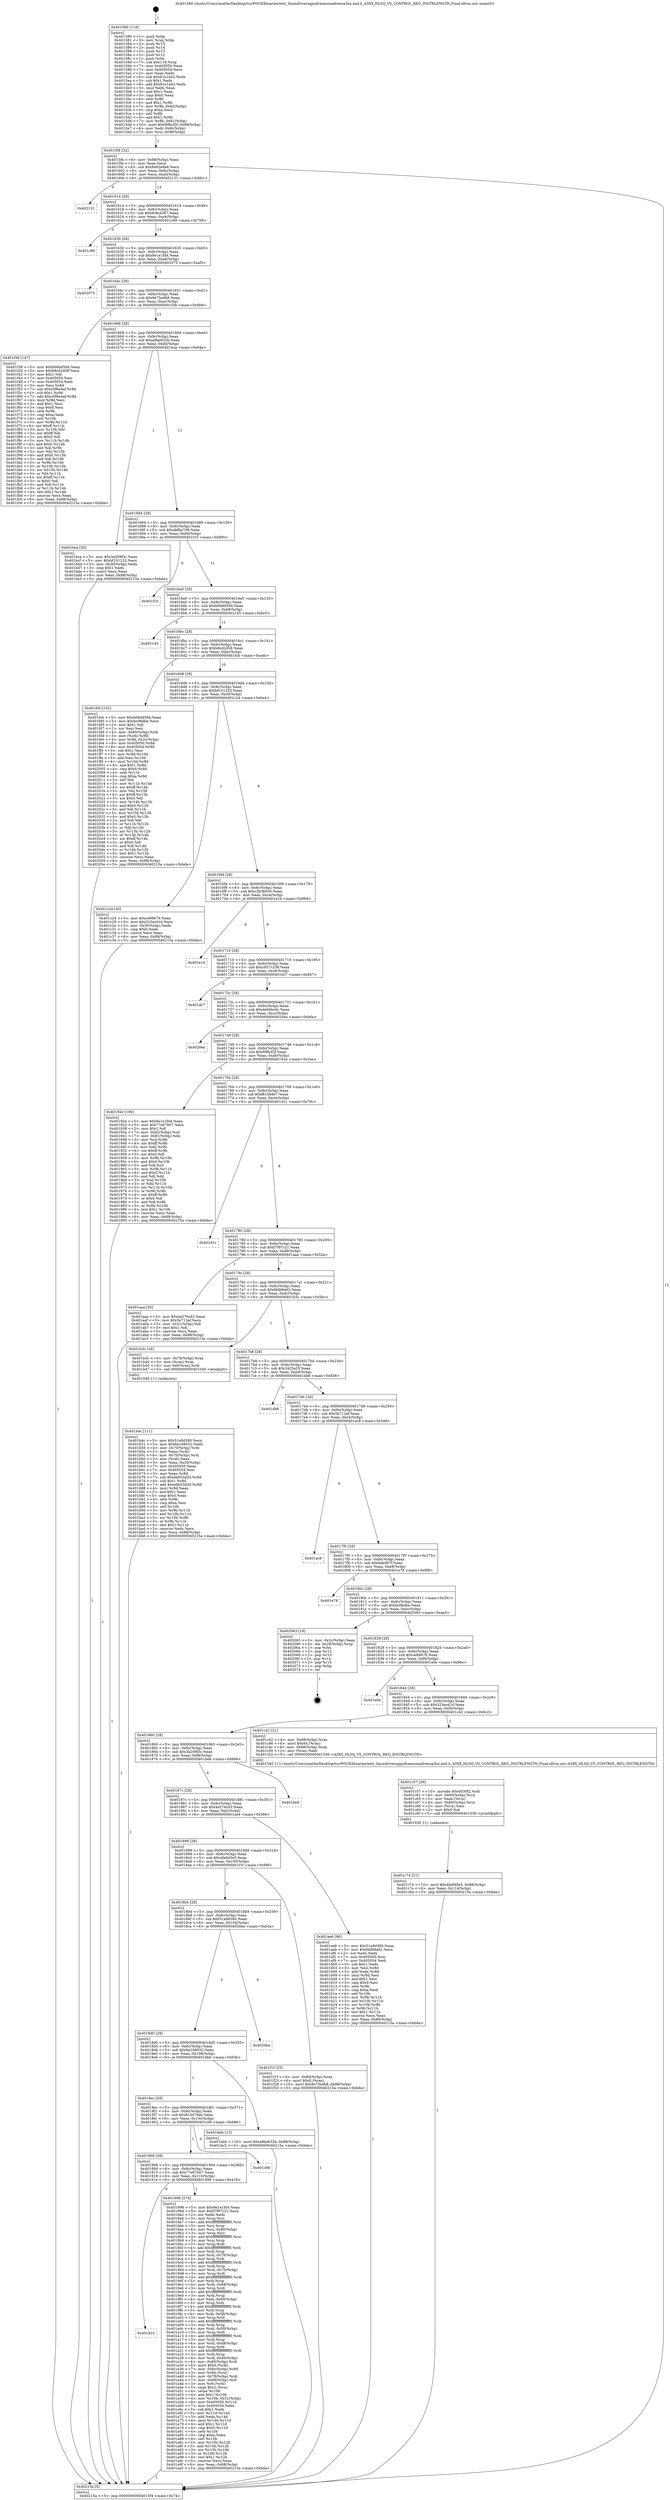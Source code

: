 digraph "0x401580" {
  label = "0x401580 (/mnt/c/Users/mathe/Desktop/tcc/POCII/binaries/extr_linuxdriversgpudrmmsmadrenoa3xx.xml.h_A3XX_HLSQ_VS_CONTROL_REG_INSTRLENGTH_Final-ollvm.out::main(0))"
  labelloc = "t"
  node[shape=record]

  Entry [label="",width=0.3,height=0.3,shape=circle,fillcolor=black,style=filled]
  "0x4015f4" [label="{
     0x4015f4 [32]\l
     | [instrs]\l
     &nbsp;&nbsp;0x4015f4 \<+6\>: mov -0x88(%rbp),%eax\l
     &nbsp;&nbsp;0x4015fa \<+2\>: mov %eax,%ecx\l
     &nbsp;&nbsp;0x4015fc \<+6\>: sub $0x8492e9a8,%ecx\l
     &nbsp;&nbsp;0x401602 \<+6\>: mov %eax,-0x9c(%rbp)\l
     &nbsp;&nbsp;0x401608 \<+6\>: mov %ecx,-0xa0(%rbp)\l
     &nbsp;&nbsp;0x40160e \<+6\>: je 0000000000402131 \<main+0xbb1\>\l
  }"]
  "0x402131" [label="{
     0x402131\l
  }", style=dashed]
  "0x401614" [label="{
     0x401614 [28]\l
     | [instrs]\l
     &nbsp;&nbsp;0x401614 \<+5\>: jmp 0000000000401619 \<main+0x99\>\l
     &nbsp;&nbsp;0x401619 \<+6\>: mov -0x9c(%rbp),%eax\l
     &nbsp;&nbsp;0x40161f \<+5\>: sub $0x9c8e4367,%eax\l
     &nbsp;&nbsp;0x401624 \<+6\>: mov %eax,-0xa4(%rbp)\l
     &nbsp;&nbsp;0x40162a \<+6\>: je 0000000000401c89 \<main+0x709\>\l
  }"]
  Exit [label="",width=0.3,height=0.3,shape=circle,fillcolor=black,style=filled,peripheries=2]
  "0x401c89" [label="{
     0x401c89\l
  }", style=dashed]
  "0x401630" [label="{
     0x401630 [28]\l
     | [instrs]\l
     &nbsp;&nbsp;0x401630 \<+5\>: jmp 0000000000401635 \<main+0xb5\>\l
     &nbsp;&nbsp;0x401635 \<+6\>: mov -0x9c(%rbp),%eax\l
     &nbsp;&nbsp;0x40163b \<+5\>: sub $0x9e1e1fd4,%eax\l
     &nbsp;&nbsp;0x401640 \<+6\>: mov %eax,-0xa8(%rbp)\l
     &nbsp;&nbsp;0x401646 \<+6\>: je 0000000000402075 \<main+0xaf5\>\l
  }"]
  "0x401c74" [label="{
     0x401c74 [21]\l
     | [instrs]\l
     &nbsp;&nbsp;0x401c74 \<+10\>: movl $0x4fa9d5e5,-0x88(%rbp)\l
     &nbsp;&nbsp;0x401c7e \<+6\>: mov %eax,-0x114(%rbp)\l
     &nbsp;&nbsp;0x401c84 \<+5\>: jmp 000000000040215a \<main+0xbda\>\l
  }"]
  "0x402075" [label="{
     0x402075\l
  }", style=dashed]
  "0x40164c" [label="{
     0x40164c [28]\l
     | [instrs]\l
     &nbsp;&nbsp;0x40164c \<+5\>: jmp 0000000000401651 \<main+0xd1\>\l
     &nbsp;&nbsp;0x401651 \<+6\>: mov -0x9c(%rbp),%eax\l
     &nbsp;&nbsp;0x401657 \<+5\>: sub $0x9e75edb8,%eax\l
     &nbsp;&nbsp;0x40165c \<+6\>: mov %eax,-0xac(%rbp)\l
     &nbsp;&nbsp;0x401662 \<+6\>: je 0000000000401f38 \<main+0x9b8\>\l
  }"]
  "0x401c57" [label="{
     0x401c57 [29]\l
     | [instrs]\l
     &nbsp;&nbsp;0x401c57 \<+10\>: movabs $0x4030f2,%rdi\l
     &nbsp;&nbsp;0x401c61 \<+4\>: mov -0x60(%rbp),%rcx\l
     &nbsp;&nbsp;0x401c65 \<+2\>: mov %eax,(%rcx)\l
     &nbsp;&nbsp;0x401c67 \<+4\>: mov -0x60(%rbp),%rcx\l
     &nbsp;&nbsp;0x401c6b \<+2\>: mov (%rcx),%esi\l
     &nbsp;&nbsp;0x401c6d \<+2\>: mov $0x0,%al\l
     &nbsp;&nbsp;0x401c6f \<+5\>: call 0000000000401030 \<printf@plt\>\l
     | [calls]\l
     &nbsp;&nbsp;0x401030 \{1\} (unknown)\l
  }"]
  "0x401f38" [label="{
     0x401f38 [147]\l
     | [instrs]\l
     &nbsp;&nbsp;0x401f38 \<+5\>: mov $0xb08dd594,%eax\l
     &nbsp;&nbsp;0x401f3d \<+5\>: mov $0xb8cd2d58,%ecx\l
     &nbsp;&nbsp;0x401f42 \<+2\>: mov $0x1,%dl\l
     &nbsp;&nbsp;0x401f44 \<+7\>: mov 0x405050,%esi\l
     &nbsp;&nbsp;0x401f4b \<+7\>: mov 0x405054,%edi\l
     &nbsp;&nbsp;0x401f52 \<+3\>: mov %esi,%r8d\l
     &nbsp;&nbsp;0x401f55 \<+7\>: sub $0xc0f6e4af,%r8d\l
     &nbsp;&nbsp;0x401f5c \<+4\>: sub $0x1,%r8d\l
     &nbsp;&nbsp;0x401f60 \<+7\>: add $0xc0f6e4af,%r8d\l
     &nbsp;&nbsp;0x401f67 \<+4\>: imul %r8d,%esi\l
     &nbsp;&nbsp;0x401f6b \<+3\>: and $0x1,%esi\l
     &nbsp;&nbsp;0x401f6e \<+3\>: cmp $0x0,%esi\l
     &nbsp;&nbsp;0x401f71 \<+4\>: sete %r9b\l
     &nbsp;&nbsp;0x401f75 \<+3\>: cmp $0xa,%edi\l
     &nbsp;&nbsp;0x401f78 \<+4\>: setl %r10b\l
     &nbsp;&nbsp;0x401f7c \<+3\>: mov %r9b,%r11b\l
     &nbsp;&nbsp;0x401f7f \<+4\>: xor $0xff,%r11b\l
     &nbsp;&nbsp;0x401f83 \<+3\>: mov %r10b,%bl\l
     &nbsp;&nbsp;0x401f86 \<+3\>: xor $0xff,%bl\l
     &nbsp;&nbsp;0x401f89 \<+3\>: xor $0x0,%dl\l
     &nbsp;&nbsp;0x401f8c \<+3\>: mov %r11b,%r14b\l
     &nbsp;&nbsp;0x401f8f \<+4\>: and $0x0,%r14b\l
     &nbsp;&nbsp;0x401f93 \<+3\>: and %dl,%r9b\l
     &nbsp;&nbsp;0x401f96 \<+3\>: mov %bl,%r15b\l
     &nbsp;&nbsp;0x401f99 \<+4\>: and $0x0,%r15b\l
     &nbsp;&nbsp;0x401f9d \<+3\>: and %dl,%r10b\l
     &nbsp;&nbsp;0x401fa0 \<+3\>: or %r9b,%r14b\l
     &nbsp;&nbsp;0x401fa3 \<+3\>: or %r10b,%r15b\l
     &nbsp;&nbsp;0x401fa6 \<+3\>: xor %r15b,%r14b\l
     &nbsp;&nbsp;0x401fa9 \<+3\>: or %bl,%r11b\l
     &nbsp;&nbsp;0x401fac \<+4\>: xor $0xff,%r11b\l
     &nbsp;&nbsp;0x401fb0 \<+3\>: or $0x0,%dl\l
     &nbsp;&nbsp;0x401fb3 \<+3\>: and %dl,%r11b\l
     &nbsp;&nbsp;0x401fb6 \<+3\>: or %r11b,%r14b\l
     &nbsp;&nbsp;0x401fb9 \<+4\>: test $0x1,%r14b\l
     &nbsp;&nbsp;0x401fbd \<+3\>: cmovne %ecx,%eax\l
     &nbsp;&nbsp;0x401fc0 \<+6\>: mov %eax,-0x88(%rbp)\l
     &nbsp;&nbsp;0x401fc6 \<+5\>: jmp 000000000040215a \<main+0xbda\>\l
  }"]
  "0x401668" [label="{
     0x401668 [28]\l
     | [instrs]\l
     &nbsp;&nbsp;0x401668 \<+5\>: jmp 000000000040166d \<main+0xed\>\l
     &nbsp;&nbsp;0x40166d \<+6\>: mov -0x9c(%rbp),%eax\l
     &nbsp;&nbsp;0x401673 \<+5\>: sub $0xa9be632b,%eax\l
     &nbsp;&nbsp;0x401678 \<+6\>: mov %eax,-0xb0(%rbp)\l
     &nbsp;&nbsp;0x40167e \<+6\>: je 0000000000401bca \<main+0x64a\>\l
  }"]
  "0x401b4c" [label="{
     0x401b4c [111]\l
     | [instrs]\l
     &nbsp;&nbsp;0x401b4c \<+5\>: mov $0x51a9d380,%ecx\l
     &nbsp;&nbsp;0x401b51 \<+5\>: mov $0x6a168032,%edx\l
     &nbsp;&nbsp;0x401b56 \<+4\>: mov -0x70(%rbp),%rdi\l
     &nbsp;&nbsp;0x401b5a \<+2\>: mov %eax,(%rdi)\l
     &nbsp;&nbsp;0x401b5c \<+4\>: mov -0x70(%rbp),%rdi\l
     &nbsp;&nbsp;0x401b60 \<+2\>: mov (%rdi),%eax\l
     &nbsp;&nbsp;0x401b62 \<+3\>: mov %eax,-0x30(%rbp)\l
     &nbsp;&nbsp;0x401b65 \<+7\>: mov 0x405050,%eax\l
     &nbsp;&nbsp;0x401b6c \<+7\>: mov 0x405054,%esi\l
     &nbsp;&nbsp;0x401b73 \<+3\>: mov %eax,%r8d\l
     &nbsp;&nbsp;0x401b76 \<+7\>: sub $0xebb53d20,%r8d\l
     &nbsp;&nbsp;0x401b7d \<+4\>: sub $0x1,%r8d\l
     &nbsp;&nbsp;0x401b81 \<+7\>: add $0xebb53d20,%r8d\l
     &nbsp;&nbsp;0x401b88 \<+4\>: imul %r8d,%eax\l
     &nbsp;&nbsp;0x401b8c \<+3\>: and $0x1,%eax\l
     &nbsp;&nbsp;0x401b8f \<+3\>: cmp $0x0,%eax\l
     &nbsp;&nbsp;0x401b92 \<+4\>: sete %r9b\l
     &nbsp;&nbsp;0x401b96 \<+3\>: cmp $0xa,%esi\l
     &nbsp;&nbsp;0x401b99 \<+4\>: setl %r10b\l
     &nbsp;&nbsp;0x401b9d \<+3\>: mov %r9b,%r11b\l
     &nbsp;&nbsp;0x401ba0 \<+3\>: and %r10b,%r11b\l
     &nbsp;&nbsp;0x401ba3 \<+3\>: xor %r10b,%r9b\l
     &nbsp;&nbsp;0x401ba6 \<+3\>: or %r9b,%r11b\l
     &nbsp;&nbsp;0x401ba9 \<+4\>: test $0x1,%r11b\l
     &nbsp;&nbsp;0x401bad \<+3\>: cmovne %edx,%ecx\l
     &nbsp;&nbsp;0x401bb0 \<+6\>: mov %ecx,-0x88(%rbp)\l
     &nbsp;&nbsp;0x401bb6 \<+5\>: jmp 000000000040215a \<main+0xbda\>\l
  }"]
  "0x401bca" [label="{
     0x401bca [30]\l
     | [instrs]\l
     &nbsp;&nbsp;0x401bca \<+5\>: mov $0x3a209f3c,%eax\l
     &nbsp;&nbsp;0x401bcf \<+5\>: mov $0xbf101233,%ecx\l
     &nbsp;&nbsp;0x401bd4 \<+3\>: mov -0x30(%rbp),%edx\l
     &nbsp;&nbsp;0x401bd7 \<+3\>: cmp $0x1,%edx\l
     &nbsp;&nbsp;0x401bda \<+3\>: cmovl %ecx,%eax\l
     &nbsp;&nbsp;0x401bdd \<+6\>: mov %eax,-0x88(%rbp)\l
     &nbsp;&nbsp;0x401be3 \<+5\>: jmp 000000000040215a \<main+0xbda\>\l
  }"]
  "0x401684" [label="{
     0x401684 [28]\l
     | [instrs]\l
     &nbsp;&nbsp;0x401684 \<+5\>: jmp 0000000000401689 \<main+0x109\>\l
     &nbsp;&nbsp;0x401689 \<+6\>: mov -0x9c(%rbp),%eax\l
     &nbsp;&nbsp;0x40168f \<+5\>: sub $0xabfba7d8,%eax\l
     &nbsp;&nbsp;0x401694 \<+6\>: mov %eax,-0xb4(%rbp)\l
     &nbsp;&nbsp;0x40169a \<+6\>: je 0000000000401f10 \<main+0x990\>\l
  }"]
  "0x401924" [label="{
     0x401924\l
  }", style=dashed]
  "0x401f10" [label="{
     0x401f10\l
  }", style=dashed]
  "0x4016a0" [label="{
     0x4016a0 [28]\l
     | [instrs]\l
     &nbsp;&nbsp;0x4016a0 \<+5\>: jmp 00000000004016a5 \<main+0x125\>\l
     &nbsp;&nbsp;0x4016a5 \<+6\>: mov -0x9c(%rbp),%eax\l
     &nbsp;&nbsp;0x4016ab \<+5\>: sub $0xb08dd594,%eax\l
     &nbsp;&nbsp;0x4016b0 \<+6\>: mov %eax,-0xb8(%rbp)\l
     &nbsp;&nbsp;0x4016b6 \<+6\>: je 0000000000402145 \<main+0xbc5\>\l
  }"]
  "0x401998" [label="{
     0x401998 [274]\l
     | [instrs]\l
     &nbsp;&nbsp;0x401998 \<+5\>: mov $0x9e1e1fd4,%eax\l
     &nbsp;&nbsp;0x40199d \<+5\>: mov $0xf7f97c21,%ecx\l
     &nbsp;&nbsp;0x4019a2 \<+2\>: xor %edx,%edx\l
     &nbsp;&nbsp;0x4019a4 \<+3\>: mov %rsp,%rsi\l
     &nbsp;&nbsp;0x4019a7 \<+4\>: add $0xfffffffffffffff0,%rsi\l
     &nbsp;&nbsp;0x4019ab \<+3\>: mov %rsi,%rsp\l
     &nbsp;&nbsp;0x4019ae \<+4\>: mov %rsi,-0x80(%rbp)\l
     &nbsp;&nbsp;0x4019b2 \<+3\>: mov %rsp,%rsi\l
     &nbsp;&nbsp;0x4019b5 \<+4\>: add $0xfffffffffffffff0,%rsi\l
     &nbsp;&nbsp;0x4019b9 \<+3\>: mov %rsi,%rsp\l
     &nbsp;&nbsp;0x4019bc \<+3\>: mov %rsp,%rdi\l
     &nbsp;&nbsp;0x4019bf \<+4\>: add $0xfffffffffffffff0,%rdi\l
     &nbsp;&nbsp;0x4019c3 \<+3\>: mov %rdi,%rsp\l
     &nbsp;&nbsp;0x4019c6 \<+4\>: mov %rdi,-0x78(%rbp)\l
     &nbsp;&nbsp;0x4019ca \<+3\>: mov %rsp,%rdi\l
     &nbsp;&nbsp;0x4019cd \<+4\>: add $0xfffffffffffffff0,%rdi\l
     &nbsp;&nbsp;0x4019d1 \<+3\>: mov %rdi,%rsp\l
     &nbsp;&nbsp;0x4019d4 \<+4\>: mov %rdi,-0x70(%rbp)\l
     &nbsp;&nbsp;0x4019d8 \<+3\>: mov %rsp,%rdi\l
     &nbsp;&nbsp;0x4019db \<+4\>: add $0xfffffffffffffff0,%rdi\l
     &nbsp;&nbsp;0x4019df \<+3\>: mov %rdi,%rsp\l
     &nbsp;&nbsp;0x4019e2 \<+4\>: mov %rdi,-0x68(%rbp)\l
     &nbsp;&nbsp;0x4019e6 \<+3\>: mov %rsp,%rdi\l
     &nbsp;&nbsp;0x4019e9 \<+4\>: add $0xfffffffffffffff0,%rdi\l
     &nbsp;&nbsp;0x4019ed \<+3\>: mov %rdi,%rsp\l
     &nbsp;&nbsp;0x4019f0 \<+4\>: mov %rdi,-0x60(%rbp)\l
     &nbsp;&nbsp;0x4019f4 \<+3\>: mov %rsp,%rdi\l
     &nbsp;&nbsp;0x4019f7 \<+4\>: add $0xfffffffffffffff0,%rdi\l
     &nbsp;&nbsp;0x4019fb \<+3\>: mov %rdi,%rsp\l
     &nbsp;&nbsp;0x4019fe \<+4\>: mov %rdi,-0x58(%rbp)\l
     &nbsp;&nbsp;0x401a02 \<+3\>: mov %rsp,%rdi\l
     &nbsp;&nbsp;0x401a05 \<+4\>: add $0xfffffffffffffff0,%rdi\l
     &nbsp;&nbsp;0x401a09 \<+3\>: mov %rdi,%rsp\l
     &nbsp;&nbsp;0x401a0c \<+4\>: mov %rdi,-0x50(%rbp)\l
     &nbsp;&nbsp;0x401a10 \<+3\>: mov %rsp,%rdi\l
     &nbsp;&nbsp;0x401a13 \<+4\>: add $0xfffffffffffffff0,%rdi\l
     &nbsp;&nbsp;0x401a17 \<+3\>: mov %rdi,%rsp\l
     &nbsp;&nbsp;0x401a1a \<+4\>: mov %rdi,-0x48(%rbp)\l
     &nbsp;&nbsp;0x401a1e \<+3\>: mov %rsp,%rdi\l
     &nbsp;&nbsp;0x401a21 \<+4\>: add $0xfffffffffffffff0,%rdi\l
     &nbsp;&nbsp;0x401a25 \<+3\>: mov %rdi,%rsp\l
     &nbsp;&nbsp;0x401a28 \<+4\>: mov %rdi,-0x40(%rbp)\l
     &nbsp;&nbsp;0x401a2c \<+4\>: mov -0x80(%rbp),%rdi\l
     &nbsp;&nbsp;0x401a30 \<+6\>: movl $0x0,(%rdi)\l
     &nbsp;&nbsp;0x401a36 \<+7\>: mov -0x8c(%rbp),%r8d\l
     &nbsp;&nbsp;0x401a3d \<+3\>: mov %r8d,(%rsi)\l
     &nbsp;&nbsp;0x401a40 \<+4\>: mov -0x78(%rbp),%rdi\l
     &nbsp;&nbsp;0x401a44 \<+7\>: mov -0x98(%rbp),%r9\l
     &nbsp;&nbsp;0x401a4b \<+3\>: mov %r9,(%rdi)\l
     &nbsp;&nbsp;0x401a4e \<+3\>: cmpl $0x2,(%rsi)\l
     &nbsp;&nbsp;0x401a51 \<+4\>: setne %r10b\l
     &nbsp;&nbsp;0x401a55 \<+4\>: and $0x1,%r10b\l
     &nbsp;&nbsp;0x401a59 \<+4\>: mov %r10b,-0x31(%rbp)\l
     &nbsp;&nbsp;0x401a5d \<+8\>: mov 0x405050,%r11d\l
     &nbsp;&nbsp;0x401a65 \<+7\>: mov 0x405054,%ebx\l
     &nbsp;&nbsp;0x401a6c \<+3\>: sub $0x1,%edx\l
     &nbsp;&nbsp;0x401a6f \<+3\>: mov %r11d,%r14d\l
     &nbsp;&nbsp;0x401a72 \<+3\>: add %edx,%r14d\l
     &nbsp;&nbsp;0x401a75 \<+4\>: imul %r14d,%r11d\l
     &nbsp;&nbsp;0x401a79 \<+4\>: and $0x1,%r11d\l
     &nbsp;&nbsp;0x401a7d \<+4\>: cmp $0x0,%r11d\l
     &nbsp;&nbsp;0x401a81 \<+4\>: sete %r10b\l
     &nbsp;&nbsp;0x401a85 \<+3\>: cmp $0xa,%ebx\l
     &nbsp;&nbsp;0x401a88 \<+4\>: setl %r15b\l
     &nbsp;&nbsp;0x401a8c \<+3\>: mov %r10b,%r12b\l
     &nbsp;&nbsp;0x401a8f \<+3\>: and %r15b,%r12b\l
     &nbsp;&nbsp;0x401a92 \<+3\>: xor %r15b,%r10b\l
     &nbsp;&nbsp;0x401a95 \<+3\>: or %r10b,%r12b\l
     &nbsp;&nbsp;0x401a98 \<+4\>: test $0x1,%r12b\l
     &nbsp;&nbsp;0x401a9c \<+3\>: cmovne %ecx,%eax\l
     &nbsp;&nbsp;0x401a9f \<+6\>: mov %eax,-0x88(%rbp)\l
     &nbsp;&nbsp;0x401aa5 \<+5\>: jmp 000000000040215a \<main+0xbda\>\l
  }"]
  "0x402145" [label="{
     0x402145\l
  }", style=dashed]
  "0x4016bc" [label="{
     0x4016bc [28]\l
     | [instrs]\l
     &nbsp;&nbsp;0x4016bc \<+5\>: jmp 00000000004016c1 \<main+0x141\>\l
     &nbsp;&nbsp;0x4016c1 \<+6\>: mov -0x9c(%rbp),%eax\l
     &nbsp;&nbsp;0x4016c7 \<+5\>: sub $0xb8cd2d58,%eax\l
     &nbsp;&nbsp;0x4016cc \<+6\>: mov %eax,-0xbc(%rbp)\l
     &nbsp;&nbsp;0x4016d2 \<+6\>: je 0000000000401fcb \<main+0xa4b\>\l
  }"]
  "0x401908" [label="{
     0x401908 [28]\l
     | [instrs]\l
     &nbsp;&nbsp;0x401908 \<+5\>: jmp 000000000040190d \<main+0x38d\>\l
     &nbsp;&nbsp;0x40190d \<+6\>: mov -0x9c(%rbp),%eax\l
     &nbsp;&nbsp;0x401913 \<+5\>: sub $0x77e67b07,%eax\l
     &nbsp;&nbsp;0x401918 \<+6\>: mov %eax,-0x110(%rbp)\l
     &nbsp;&nbsp;0x40191e \<+6\>: je 0000000000401998 \<main+0x418\>\l
  }"]
  "0x401fcb" [label="{
     0x401fcb [152]\l
     | [instrs]\l
     &nbsp;&nbsp;0x401fcb \<+5\>: mov $0xb08dd594,%eax\l
     &nbsp;&nbsp;0x401fd0 \<+5\>: mov $0xbc06dbe,%ecx\l
     &nbsp;&nbsp;0x401fd5 \<+2\>: mov $0x1,%dl\l
     &nbsp;&nbsp;0x401fd7 \<+2\>: xor %esi,%esi\l
     &nbsp;&nbsp;0x401fd9 \<+4\>: mov -0x80(%rbp),%rdi\l
     &nbsp;&nbsp;0x401fdd \<+3\>: mov (%rdi),%r8d\l
     &nbsp;&nbsp;0x401fe0 \<+4\>: mov %r8d,-0x2c(%rbp)\l
     &nbsp;&nbsp;0x401fe4 \<+8\>: mov 0x405050,%r8d\l
     &nbsp;&nbsp;0x401fec \<+8\>: mov 0x405054,%r9d\l
     &nbsp;&nbsp;0x401ff4 \<+3\>: sub $0x1,%esi\l
     &nbsp;&nbsp;0x401ff7 \<+3\>: mov %r8d,%r10d\l
     &nbsp;&nbsp;0x401ffa \<+3\>: add %esi,%r10d\l
     &nbsp;&nbsp;0x401ffd \<+4\>: imul %r10d,%r8d\l
     &nbsp;&nbsp;0x402001 \<+4\>: and $0x1,%r8d\l
     &nbsp;&nbsp;0x402005 \<+4\>: cmp $0x0,%r8d\l
     &nbsp;&nbsp;0x402009 \<+4\>: sete %r11b\l
     &nbsp;&nbsp;0x40200d \<+4\>: cmp $0xa,%r9d\l
     &nbsp;&nbsp;0x402011 \<+3\>: setl %bl\l
     &nbsp;&nbsp;0x402014 \<+3\>: mov %r11b,%r14b\l
     &nbsp;&nbsp;0x402017 \<+4\>: xor $0xff,%r14b\l
     &nbsp;&nbsp;0x40201b \<+3\>: mov %bl,%r15b\l
     &nbsp;&nbsp;0x40201e \<+4\>: xor $0xff,%r15b\l
     &nbsp;&nbsp;0x402022 \<+3\>: xor $0x0,%dl\l
     &nbsp;&nbsp;0x402025 \<+3\>: mov %r14b,%r12b\l
     &nbsp;&nbsp;0x402028 \<+4\>: and $0x0,%r12b\l
     &nbsp;&nbsp;0x40202c \<+3\>: and %dl,%r11b\l
     &nbsp;&nbsp;0x40202f \<+3\>: mov %r15b,%r13b\l
     &nbsp;&nbsp;0x402032 \<+4\>: and $0x0,%r13b\l
     &nbsp;&nbsp;0x402036 \<+2\>: and %dl,%bl\l
     &nbsp;&nbsp;0x402038 \<+3\>: or %r11b,%r12b\l
     &nbsp;&nbsp;0x40203b \<+3\>: or %bl,%r13b\l
     &nbsp;&nbsp;0x40203e \<+3\>: xor %r13b,%r12b\l
     &nbsp;&nbsp;0x402041 \<+3\>: or %r15b,%r14b\l
     &nbsp;&nbsp;0x402044 \<+4\>: xor $0xff,%r14b\l
     &nbsp;&nbsp;0x402048 \<+3\>: or $0x0,%dl\l
     &nbsp;&nbsp;0x40204b \<+3\>: and %dl,%r14b\l
     &nbsp;&nbsp;0x40204e \<+3\>: or %r14b,%r12b\l
     &nbsp;&nbsp;0x402051 \<+4\>: test $0x1,%r12b\l
     &nbsp;&nbsp;0x402055 \<+3\>: cmovne %ecx,%eax\l
     &nbsp;&nbsp;0x402058 \<+6\>: mov %eax,-0x88(%rbp)\l
     &nbsp;&nbsp;0x40205e \<+5\>: jmp 000000000040215a \<main+0xbda\>\l
  }"]
  "0x4016d8" [label="{
     0x4016d8 [28]\l
     | [instrs]\l
     &nbsp;&nbsp;0x4016d8 \<+5\>: jmp 00000000004016dd \<main+0x15d\>\l
     &nbsp;&nbsp;0x4016dd \<+6\>: mov -0x9c(%rbp),%eax\l
     &nbsp;&nbsp;0x4016e3 \<+5\>: sub $0xbf101233,%eax\l
     &nbsp;&nbsp;0x4016e8 \<+6\>: mov %eax,-0xc0(%rbp)\l
     &nbsp;&nbsp;0x4016ee \<+6\>: je 0000000000401c24 \<main+0x6a4\>\l
  }"]
  "0x401c06" [label="{
     0x401c06\l
  }", style=dashed]
  "0x401c24" [label="{
     0x401c24 [30]\l
     | [instrs]\l
     &nbsp;&nbsp;0x401c24 \<+5\>: mov $0xce89679,%eax\l
     &nbsp;&nbsp;0x401c29 \<+5\>: mov $0x323ecd1d,%ecx\l
     &nbsp;&nbsp;0x401c2e \<+3\>: mov -0x30(%rbp),%edx\l
     &nbsp;&nbsp;0x401c31 \<+3\>: cmp $0x0,%edx\l
     &nbsp;&nbsp;0x401c34 \<+3\>: cmove %ecx,%eax\l
     &nbsp;&nbsp;0x401c37 \<+6\>: mov %eax,-0x88(%rbp)\l
     &nbsp;&nbsp;0x401c3d \<+5\>: jmp 000000000040215a \<main+0xbda\>\l
  }"]
  "0x4016f4" [label="{
     0x4016f4 [28]\l
     | [instrs]\l
     &nbsp;&nbsp;0x4016f4 \<+5\>: jmp 00000000004016f9 \<main+0x179\>\l
     &nbsp;&nbsp;0x4016f9 \<+6\>: mov -0x9c(%rbp),%eax\l
     &nbsp;&nbsp;0x4016ff \<+5\>: sub $0xc3b3b930,%eax\l
     &nbsp;&nbsp;0x401704 \<+6\>: mov %eax,-0xc4(%rbp)\l
     &nbsp;&nbsp;0x40170a \<+6\>: je 0000000000401e1d \<main+0x89d\>\l
  }"]
  "0x4018ec" [label="{
     0x4018ec [28]\l
     | [instrs]\l
     &nbsp;&nbsp;0x4018ec \<+5\>: jmp 00000000004018f1 \<main+0x371\>\l
     &nbsp;&nbsp;0x4018f1 \<+6\>: mov -0x9c(%rbp),%eax\l
     &nbsp;&nbsp;0x4018f7 \<+5\>: sub $0x6c3d79ab,%eax\l
     &nbsp;&nbsp;0x4018fc \<+6\>: mov %eax,-0x10c(%rbp)\l
     &nbsp;&nbsp;0x401902 \<+6\>: je 0000000000401c06 \<main+0x686\>\l
  }"]
  "0x401e1d" [label="{
     0x401e1d\l
  }", style=dashed]
  "0x401710" [label="{
     0x401710 [28]\l
     | [instrs]\l
     &nbsp;&nbsp;0x401710 \<+5\>: jmp 0000000000401715 \<main+0x195\>\l
     &nbsp;&nbsp;0x401715 \<+6\>: mov -0x9c(%rbp),%eax\l
     &nbsp;&nbsp;0x40171b \<+5\>: sub $0xc937c236,%eax\l
     &nbsp;&nbsp;0x401720 \<+6\>: mov %eax,-0xc8(%rbp)\l
     &nbsp;&nbsp;0x401726 \<+6\>: je 0000000000401dc7 \<main+0x847\>\l
  }"]
  "0x401bbb" [label="{
     0x401bbb [15]\l
     | [instrs]\l
     &nbsp;&nbsp;0x401bbb \<+10\>: movl $0xa9be632b,-0x88(%rbp)\l
     &nbsp;&nbsp;0x401bc5 \<+5\>: jmp 000000000040215a \<main+0xbda\>\l
  }"]
  "0x401dc7" [label="{
     0x401dc7\l
  }", style=dashed]
  "0x40172c" [label="{
     0x40172c [28]\l
     | [instrs]\l
     &nbsp;&nbsp;0x40172c \<+5\>: jmp 0000000000401731 \<main+0x1b1\>\l
     &nbsp;&nbsp;0x401731 \<+6\>: mov -0x9c(%rbp),%eax\l
     &nbsp;&nbsp;0x401737 \<+5\>: sub $0xde94bc0c,%eax\l
     &nbsp;&nbsp;0x40173c \<+6\>: mov %eax,-0xcc(%rbp)\l
     &nbsp;&nbsp;0x401742 \<+6\>: je 00000000004020ea \<main+0xb6a\>\l
  }"]
  "0x4018d0" [label="{
     0x4018d0 [28]\l
     | [instrs]\l
     &nbsp;&nbsp;0x4018d0 \<+5\>: jmp 00000000004018d5 \<main+0x355\>\l
     &nbsp;&nbsp;0x4018d5 \<+6\>: mov -0x9c(%rbp),%eax\l
     &nbsp;&nbsp;0x4018db \<+5\>: sub $0x6a168032,%eax\l
     &nbsp;&nbsp;0x4018e0 \<+6\>: mov %eax,-0x108(%rbp)\l
     &nbsp;&nbsp;0x4018e6 \<+6\>: je 0000000000401bbb \<main+0x63b\>\l
  }"]
  "0x4020ea" [label="{
     0x4020ea\l
  }", style=dashed]
  "0x401748" [label="{
     0x401748 [28]\l
     | [instrs]\l
     &nbsp;&nbsp;0x401748 \<+5\>: jmp 000000000040174d \<main+0x1cd\>\l
     &nbsp;&nbsp;0x40174d \<+6\>: mov -0x9c(%rbp),%eax\l
     &nbsp;&nbsp;0x401753 \<+5\>: sub $0xf0fbcf2f,%eax\l
     &nbsp;&nbsp;0x401758 \<+6\>: mov %eax,-0xd0(%rbp)\l
     &nbsp;&nbsp;0x40175e \<+6\>: je 000000000040192e \<main+0x3ae\>\l
  }"]
  "0x4020ba" [label="{
     0x4020ba\l
  }", style=dashed]
  "0x40192e" [label="{
     0x40192e [106]\l
     | [instrs]\l
     &nbsp;&nbsp;0x40192e \<+5\>: mov $0x9e1e1fd4,%eax\l
     &nbsp;&nbsp;0x401933 \<+5\>: mov $0x77e67b07,%ecx\l
     &nbsp;&nbsp;0x401938 \<+2\>: mov $0x1,%dl\l
     &nbsp;&nbsp;0x40193a \<+7\>: mov -0x82(%rbp),%sil\l
     &nbsp;&nbsp;0x401941 \<+7\>: mov -0x81(%rbp),%dil\l
     &nbsp;&nbsp;0x401948 \<+3\>: mov %sil,%r8b\l
     &nbsp;&nbsp;0x40194b \<+4\>: xor $0xff,%r8b\l
     &nbsp;&nbsp;0x40194f \<+3\>: mov %dil,%r9b\l
     &nbsp;&nbsp;0x401952 \<+4\>: xor $0xff,%r9b\l
     &nbsp;&nbsp;0x401956 \<+3\>: xor $0x0,%dl\l
     &nbsp;&nbsp;0x401959 \<+3\>: mov %r8b,%r10b\l
     &nbsp;&nbsp;0x40195c \<+4\>: and $0x0,%r10b\l
     &nbsp;&nbsp;0x401960 \<+3\>: and %dl,%sil\l
     &nbsp;&nbsp;0x401963 \<+3\>: mov %r9b,%r11b\l
     &nbsp;&nbsp;0x401966 \<+4\>: and $0x0,%r11b\l
     &nbsp;&nbsp;0x40196a \<+3\>: and %dl,%dil\l
     &nbsp;&nbsp;0x40196d \<+3\>: or %sil,%r10b\l
     &nbsp;&nbsp;0x401970 \<+3\>: or %dil,%r11b\l
     &nbsp;&nbsp;0x401973 \<+3\>: xor %r11b,%r10b\l
     &nbsp;&nbsp;0x401976 \<+3\>: or %r9b,%r8b\l
     &nbsp;&nbsp;0x401979 \<+4\>: xor $0xff,%r8b\l
     &nbsp;&nbsp;0x40197d \<+3\>: or $0x0,%dl\l
     &nbsp;&nbsp;0x401980 \<+3\>: and %dl,%r8b\l
     &nbsp;&nbsp;0x401983 \<+3\>: or %r8b,%r10b\l
     &nbsp;&nbsp;0x401986 \<+4\>: test $0x1,%r10b\l
     &nbsp;&nbsp;0x40198a \<+3\>: cmovne %ecx,%eax\l
     &nbsp;&nbsp;0x40198d \<+6\>: mov %eax,-0x88(%rbp)\l
     &nbsp;&nbsp;0x401993 \<+5\>: jmp 000000000040215a \<main+0xbda\>\l
  }"]
  "0x401764" [label="{
     0x401764 [28]\l
     | [instrs]\l
     &nbsp;&nbsp;0x401764 \<+5\>: jmp 0000000000401769 \<main+0x1e9\>\l
     &nbsp;&nbsp;0x401769 \<+6\>: mov -0x9c(%rbp),%eax\l
     &nbsp;&nbsp;0x40176f \<+5\>: sub $0xf610b8e7,%eax\l
     &nbsp;&nbsp;0x401774 \<+6\>: mov %eax,-0xd4(%rbp)\l
     &nbsp;&nbsp;0x40177a \<+6\>: je 0000000000401d1c \<main+0x79c\>\l
  }"]
  "0x40215a" [label="{
     0x40215a [5]\l
     | [instrs]\l
     &nbsp;&nbsp;0x40215a \<+5\>: jmp 00000000004015f4 \<main+0x74\>\l
  }"]
  "0x401580" [label="{
     0x401580 [116]\l
     | [instrs]\l
     &nbsp;&nbsp;0x401580 \<+1\>: push %rbp\l
     &nbsp;&nbsp;0x401581 \<+3\>: mov %rsp,%rbp\l
     &nbsp;&nbsp;0x401584 \<+2\>: push %r15\l
     &nbsp;&nbsp;0x401586 \<+2\>: push %r14\l
     &nbsp;&nbsp;0x401588 \<+2\>: push %r13\l
     &nbsp;&nbsp;0x40158a \<+2\>: push %r12\l
     &nbsp;&nbsp;0x40158c \<+1\>: push %rbx\l
     &nbsp;&nbsp;0x40158d \<+7\>: sub $0x118,%rsp\l
     &nbsp;&nbsp;0x401594 \<+7\>: mov 0x405050,%eax\l
     &nbsp;&nbsp;0x40159b \<+7\>: mov 0x405054,%ecx\l
     &nbsp;&nbsp;0x4015a2 \<+2\>: mov %eax,%edx\l
     &nbsp;&nbsp;0x4015a4 \<+6\>: sub $0x91e1d43,%edx\l
     &nbsp;&nbsp;0x4015aa \<+3\>: sub $0x1,%edx\l
     &nbsp;&nbsp;0x4015ad \<+6\>: add $0x91e1d43,%edx\l
     &nbsp;&nbsp;0x4015b3 \<+3\>: imul %edx,%eax\l
     &nbsp;&nbsp;0x4015b6 \<+3\>: and $0x1,%eax\l
     &nbsp;&nbsp;0x4015b9 \<+3\>: cmp $0x0,%eax\l
     &nbsp;&nbsp;0x4015bc \<+4\>: sete %r8b\l
     &nbsp;&nbsp;0x4015c0 \<+4\>: and $0x1,%r8b\l
     &nbsp;&nbsp;0x4015c4 \<+7\>: mov %r8b,-0x82(%rbp)\l
     &nbsp;&nbsp;0x4015cb \<+3\>: cmp $0xa,%ecx\l
     &nbsp;&nbsp;0x4015ce \<+4\>: setl %r8b\l
     &nbsp;&nbsp;0x4015d2 \<+4\>: and $0x1,%r8b\l
     &nbsp;&nbsp;0x4015d6 \<+7\>: mov %r8b,-0x81(%rbp)\l
     &nbsp;&nbsp;0x4015dd \<+10\>: movl $0xf0fbcf2f,-0x88(%rbp)\l
     &nbsp;&nbsp;0x4015e7 \<+6\>: mov %edi,-0x8c(%rbp)\l
     &nbsp;&nbsp;0x4015ed \<+7\>: mov %rsi,-0x98(%rbp)\l
  }"]
  "0x4018b4" [label="{
     0x4018b4 [28]\l
     | [instrs]\l
     &nbsp;&nbsp;0x4018b4 \<+5\>: jmp 00000000004018b9 \<main+0x339\>\l
     &nbsp;&nbsp;0x4018b9 \<+6\>: mov -0x9c(%rbp),%eax\l
     &nbsp;&nbsp;0x4018bf \<+5\>: sub $0x51a9d380,%eax\l
     &nbsp;&nbsp;0x4018c4 \<+6\>: mov %eax,-0x104(%rbp)\l
     &nbsp;&nbsp;0x4018ca \<+6\>: je 00000000004020ba \<main+0xb3a\>\l
  }"]
  "0x401d1c" [label="{
     0x401d1c\l
  }", style=dashed]
  "0x401780" [label="{
     0x401780 [28]\l
     | [instrs]\l
     &nbsp;&nbsp;0x401780 \<+5\>: jmp 0000000000401785 \<main+0x205\>\l
     &nbsp;&nbsp;0x401785 \<+6\>: mov -0x9c(%rbp),%eax\l
     &nbsp;&nbsp;0x40178b \<+5\>: sub $0xf7f97c21,%eax\l
     &nbsp;&nbsp;0x401790 \<+6\>: mov %eax,-0xd8(%rbp)\l
     &nbsp;&nbsp;0x401796 \<+6\>: je 0000000000401aaa \<main+0x52a\>\l
  }"]
  "0x401f1f" [label="{
     0x401f1f [25]\l
     | [instrs]\l
     &nbsp;&nbsp;0x401f1f \<+4\>: mov -0x80(%rbp),%rax\l
     &nbsp;&nbsp;0x401f23 \<+6\>: movl $0x0,(%rax)\l
     &nbsp;&nbsp;0x401f29 \<+10\>: movl $0x9e75edb8,-0x88(%rbp)\l
     &nbsp;&nbsp;0x401f33 \<+5\>: jmp 000000000040215a \<main+0xbda\>\l
  }"]
  "0x401aaa" [label="{
     0x401aaa [30]\l
     | [instrs]\l
     &nbsp;&nbsp;0x401aaa \<+5\>: mov $0x4a576cd3,%eax\l
     &nbsp;&nbsp;0x401aaf \<+5\>: mov $0x5e712af,%ecx\l
     &nbsp;&nbsp;0x401ab4 \<+3\>: mov -0x31(%rbp),%dl\l
     &nbsp;&nbsp;0x401ab7 \<+3\>: test $0x1,%dl\l
     &nbsp;&nbsp;0x401aba \<+3\>: cmovne %ecx,%eax\l
     &nbsp;&nbsp;0x401abd \<+6\>: mov %eax,-0x88(%rbp)\l
     &nbsp;&nbsp;0x401ac3 \<+5\>: jmp 000000000040215a \<main+0xbda\>\l
  }"]
  "0x40179c" [label="{
     0x40179c [28]\l
     | [instrs]\l
     &nbsp;&nbsp;0x40179c \<+5\>: jmp 00000000004017a1 \<main+0x221\>\l
     &nbsp;&nbsp;0x4017a1 \<+6\>: mov -0x9c(%rbp),%eax\l
     &nbsp;&nbsp;0x4017a7 \<+5\>: sub $0xfddb8a62,%eax\l
     &nbsp;&nbsp;0x4017ac \<+6\>: mov %eax,-0xdc(%rbp)\l
     &nbsp;&nbsp;0x4017b2 \<+6\>: je 0000000000401b3c \<main+0x5bc\>\l
  }"]
  "0x401898" [label="{
     0x401898 [28]\l
     | [instrs]\l
     &nbsp;&nbsp;0x401898 \<+5\>: jmp 000000000040189d \<main+0x31d\>\l
     &nbsp;&nbsp;0x40189d \<+6\>: mov -0x9c(%rbp),%eax\l
     &nbsp;&nbsp;0x4018a3 \<+5\>: sub $0x4fa9d5e5,%eax\l
     &nbsp;&nbsp;0x4018a8 \<+6\>: mov %eax,-0x100(%rbp)\l
     &nbsp;&nbsp;0x4018ae \<+6\>: je 0000000000401f1f \<main+0x99f\>\l
  }"]
  "0x401b3c" [label="{
     0x401b3c [16]\l
     | [instrs]\l
     &nbsp;&nbsp;0x401b3c \<+4\>: mov -0x78(%rbp),%rax\l
     &nbsp;&nbsp;0x401b40 \<+3\>: mov (%rax),%rax\l
     &nbsp;&nbsp;0x401b43 \<+4\>: mov 0x8(%rax),%rdi\l
     &nbsp;&nbsp;0x401b47 \<+5\>: call 0000000000401040 \<atoi@plt\>\l
     | [calls]\l
     &nbsp;&nbsp;0x401040 \{1\} (unknown)\l
  }"]
  "0x4017b8" [label="{
     0x4017b8 [28]\l
     | [instrs]\l
     &nbsp;&nbsp;0x4017b8 \<+5\>: jmp 00000000004017bd \<main+0x23d\>\l
     &nbsp;&nbsp;0x4017bd \<+6\>: mov -0x9c(%rbp),%eax\l
     &nbsp;&nbsp;0x4017c3 \<+5\>: sub $0x3425a25,%eax\l
     &nbsp;&nbsp;0x4017c8 \<+6\>: mov %eax,-0xe0(%rbp)\l
     &nbsp;&nbsp;0x4017ce \<+6\>: je 0000000000401db8 \<main+0x838\>\l
  }"]
  "0x401ae6" [label="{
     0x401ae6 [86]\l
     | [instrs]\l
     &nbsp;&nbsp;0x401ae6 \<+5\>: mov $0x51a9d380,%eax\l
     &nbsp;&nbsp;0x401aeb \<+5\>: mov $0xfddb8a62,%ecx\l
     &nbsp;&nbsp;0x401af0 \<+2\>: xor %edx,%edx\l
     &nbsp;&nbsp;0x401af2 \<+7\>: mov 0x405050,%esi\l
     &nbsp;&nbsp;0x401af9 \<+7\>: mov 0x405054,%edi\l
     &nbsp;&nbsp;0x401b00 \<+3\>: sub $0x1,%edx\l
     &nbsp;&nbsp;0x401b03 \<+3\>: mov %esi,%r8d\l
     &nbsp;&nbsp;0x401b06 \<+3\>: add %edx,%r8d\l
     &nbsp;&nbsp;0x401b09 \<+4\>: imul %r8d,%esi\l
     &nbsp;&nbsp;0x401b0d \<+3\>: and $0x1,%esi\l
     &nbsp;&nbsp;0x401b10 \<+3\>: cmp $0x0,%esi\l
     &nbsp;&nbsp;0x401b13 \<+4\>: sete %r9b\l
     &nbsp;&nbsp;0x401b17 \<+3\>: cmp $0xa,%edi\l
     &nbsp;&nbsp;0x401b1a \<+4\>: setl %r10b\l
     &nbsp;&nbsp;0x401b1e \<+3\>: mov %r9b,%r11b\l
     &nbsp;&nbsp;0x401b21 \<+3\>: and %r10b,%r11b\l
     &nbsp;&nbsp;0x401b24 \<+3\>: xor %r10b,%r9b\l
     &nbsp;&nbsp;0x401b27 \<+3\>: or %r9b,%r11b\l
     &nbsp;&nbsp;0x401b2a \<+4\>: test $0x1,%r11b\l
     &nbsp;&nbsp;0x401b2e \<+3\>: cmovne %ecx,%eax\l
     &nbsp;&nbsp;0x401b31 \<+6\>: mov %eax,-0x88(%rbp)\l
     &nbsp;&nbsp;0x401b37 \<+5\>: jmp 000000000040215a \<main+0xbda\>\l
  }"]
  "0x401db8" [label="{
     0x401db8\l
  }", style=dashed]
  "0x4017d4" [label="{
     0x4017d4 [28]\l
     | [instrs]\l
     &nbsp;&nbsp;0x4017d4 \<+5\>: jmp 00000000004017d9 \<main+0x259\>\l
     &nbsp;&nbsp;0x4017d9 \<+6\>: mov -0x9c(%rbp),%eax\l
     &nbsp;&nbsp;0x4017df \<+5\>: sub $0x5e712af,%eax\l
     &nbsp;&nbsp;0x4017e4 \<+6\>: mov %eax,-0xe4(%rbp)\l
     &nbsp;&nbsp;0x4017ea \<+6\>: je 0000000000401ac8 \<main+0x548\>\l
  }"]
  "0x40187c" [label="{
     0x40187c [28]\l
     | [instrs]\l
     &nbsp;&nbsp;0x40187c \<+5\>: jmp 0000000000401881 \<main+0x301\>\l
     &nbsp;&nbsp;0x401881 \<+6\>: mov -0x9c(%rbp),%eax\l
     &nbsp;&nbsp;0x401887 \<+5\>: sub $0x4a576cd3,%eax\l
     &nbsp;&nbsp;0x40188c \<+6\>: mov %eax,-0xfc(%rbp)\l
     &nbsp;&nbsp;0x401892 \<+6\>: je 0000000000401ae6 \<main+0x566\>\l
  }"]
  "0x401ac8" [label="{
     0x401ac8\l
  }", style=dashed]
  "0x4017f0" [label="{
     0x4017f0 [28]\l
     | [instrs]\l
     &nbsp;&nbsp;0x4017f0 \<+5\>: jmp 00000000004017f5 \<main+0x275\>\l
     &nbsp;&nbsp;0x4017f5 \<+6\>: mov -0x9c(%rbp),%eax\l
     &nbsp;&nbsp;0x4017fb \<+5\>: sub $0x6ded97f,%eax\l
     &nbsp;&nbsp;0x401800 \<+6\>: mov %eax,-0xe8(%rbp)\l
     &nbsp;&nbsp;0x401806 \<+6\>: je 0000000000401e78 \<main+0x8f8\>\l
  }"]
  "0x401be8" [label="{
     0x401be8\l
  }", style=dashed]
  "0x401e78" [label="{
     0x401e78\l
  }", style=dashed]
  "0x40180c" [label="{
     0x40180c [28]\l
     | [instrs]\l
     &nbsp;&nbsp;0x40180c \<+5\>: jmp 0000000000401811 \<main+0x291\>\l
     &nbsp;&nbsp;0x401811 \<+6\>: mov -0x9c(%rbp),%eax\l
     &nbsp;&nbsp;0x401817 \<+5\>: sub $0xbc06dbe,%eax\l
     &nbsp;&nbsp;0x40181c \<+6\>: mov %eax,-0xec(%rbp)\l
     &nbsp;&nbsp;0x401822 \<+6\>: je 0000000000402063 \<main+0xae3\>\l
  }"]
  "0x401860" [label="{
     0x401860 [28]\l
     | [instrs]\l
     &nbsp;&nbsp;0x401860 \<+5\>: jmp 0000000000401865 \<main+0x2e5\>\l
     &nbsp;&nbsp;0x401865 \<+6\>: mov -0x9c(%rbp),%eax\l
     &nbsp;&nbsp;0x40186b \<+5\>: sub $0x3a209f3c,%eax\l
     &nbsp;&nbsp;0x401870 \<+6\>: mov %eax,-0xf8(%rbp)\l
     &nbsp;&nbsp;0x401876 \<+6\>: je 0000000000401be8 \<main+0x668\>\l
  }"]
  "0x402063" [label="{
     0x402063 [18]\l
     | [instrs]\l
     &nbsp;&nbsp;0x402063 \<+3\>: mov -0x2c(%rbp),%eax\l
     &nbsp;&nbsp;0x402066 \<+4\>: lea -0x28(%rbp),%rsp\l
     &nbsp;&nbsp;0x40206a \<+1\>: pop %rbx\l
     &nbsp;&nbsp;0x40206b \<+2\>: pop %r12\l
     &nbsp;&nbsp;0x40206d \<+2\>: pop %r13\l
     &nbsp;&nbsp;0x40206f \<+2\>: pop %r14\l
     &nbsp;&nbsp;0x402071 \<+2\>: pop %r15\l
     &nbsp;&nbsp;0x402073 \<+1\>: pop %rbp\l
     &nbsp;&nbsp;0x402074 \<+1\>: ret\l
  }"]
  "0x401828" [label="{
     0x401828 [28]\l
     | [instrs]\l
     &nbsp;&nbsp;0x401828 \<+5\>: jmp 000000000040182d \<main+0x2ad\>\l
     &nbsp;&nbsp;0x40182d \<+6\>: mov -0x9c(%rbp),%eax\l
     &nbsp;&nbsp;0x401833 \<+5\>: sub $0xce89679,%eax\l
     &nbsp;&nbsp;0x401838 \<+6\>: mov %eax,-0xf0(%rbp)\l
     &nbsp;&nbsp;0x40183e \<+6\>: je 0000000000401e0e \<main+0x88e\>\l
  }"]
  "0x401c42" [label="{
     0x401c42 [21]\l
     | [instrs]\l
     &nbsp;&nbsp;0x401c42 \<+4\>: mov -0x68(%rbp),%rax\l
     &nbsp;&nbsp;0x401c46 \<+6\>: movl $0x64,(%rax)\l
     &nbsp;&nbsp;0x401c4c \<+4\>: mov -0x68(%rbp),%rax\l
     &nbsp;&nbsp;0x401c50 \<+2\>: mov (%rax),%edi\l
     &nbsp;&nbsp;0x401c52 \<+5\>: call 0000000000401540 \<A3XX_HLSQ_VS_CONTROL_REG_INSTRLENGTH\>\l
     | [calls]\l
     &nbsp;&nbsp;0x401540 \{1\} (/mnt/c/Users/mathe/Desktop/tcc/POCII/binaries/extr_linuxdriversgpudrmmsmadrenoa3xx.xml.h_A3XX_HLSQ_VS_CONTROL_REG_INSTRLENGTH_Final-ollvm.out::A3XX_HLSQ_VS_CONTROL_REG_INSTRLENGTH)\l
  }"]
  "0x401e0e" [label="{
     0x401e0e\l
  }", style=dashed]
  "0x401844" [label="{
     0x401844 [28]\l
     | [instrs]\l
     &nbsp;&nbsp;0x401844 \<+5\>: jmp 0000000000401849 \<main+0x2c9\>\l
     &nbsp;&nbsp;0x401849 \<+6\>: mov -0x9c(%rbp),%eax\l
     &nbsp;&nbsp;0x40184f \<+5\>: sub $0x323ecd1d,%eax\l
     &nbsp;&nbsp;0x401854 \<+6\>: mov %eax,-0xf4(%rbp)\l
     &nbsp;&nbsp;0x40185a \<+6\>: je 0000000000401c42 \<main+0x6c2\>\l
  }"]
  Entry -> "0x401580" [label=" 1"]
  "0x4015f4" -> "0x402131" [label=" 0"]
  "0x4015f4" -> "0x401614" [label=" 13"]
  "0x402063" -> Exit [label=" 1"]
  "0x401614" -> "0x401c89" [label=" 0"]
  "0x401614" -> "0x401630" [label=" 13"]
  "0x401fcb" -> "0x40215a" [label=" 1"]
  "0x401630" -> "0x402075" [label=" 0"]
  "0x401630" -> "0x40164c" [label=" 13"]
  "0x401f38" -> "0x40215a" [label=" 1"]
  "0x40164c" -> "0x401f38" [label=" 1"]
  "0x40164c" -> "0x401668" [label=" 12"]
  "0x401f1f" -> "0x40215a" [label=" 1"]
  "0x401668" -> "0x401bca" [label=" 1"]
  "0x401668" -> "0x401684" [label=" 11"]
  "0x401c74" -> "0x40215a" [label=" 1"]
  "0x401684" -> "0x401f10" [label=" 0"]
  "0x401684" -> "0x4016a0" [label=" 11"]
  "0x401c42" -> "0x401c57" [label=" 1"]
  "0x4016a0" -> "0x402145" [label=" 0"]
  "0x4016a0" -> "0x4016bc" [label=" 11"]
  "0x401c24" -> "0x40215a" [label=" 1"]
  "0x4016bc" -> "0x401fcb" [label=" 1"]
  "0x4016bc" -> "0x4016d8" [label=" 10"]
  "0x401bbb" -> "0x40215a" [label=" 1"]
  "0x4016d8" -> "0x401c24" [label=" 1"]
  "0x4016d8" -> "0x4016f4" [label=" 9"]
  "0x401b4c" -> "0x40215a" [label=" 1"]
  "0x4016f4" -> "0x401e1d" [label=" 0"]
  "0x4016f4" -> "0x401710" [label=" 9"]
  "0x401ae6" -> "0x40215a" [label=" 1"]
  "0x401710" -> "0x401dc7" [label=" 0"]
  "0x401710" -> "0x40172c" [label=" 9"]
  "0x401aaa" -> "0x40215a" [label=" 1"]
  "0x40172c" -> "0x4020ea" [label=" 0"]
  "0x40172c" -> "0x401748" [label=" 9"]
  "0x401c57" -> "0x401c74" [label=" 1"]
  "0x401748" -> "0x40192e" [label=" 1"]
  "0x401748" -> "0x401764" [label=" 8"]
  "0x40192e" -> "0x40215a" [label=" 1"]
  "0x401580" -> "0x4015f4" [label=" 1"]
  "0x40215a" -> "0x4015f4" [label=" 12"]
  "0x401908" -> "0x401924" [label=" 0"]
  "0x401764" -> "0x401d1c" [label=" 0"]
  "0x401764" -> "0x401780" [label=" 8"]
  "0x401bca" -> "0x40215a" [label=" 1"]
  "0x401780" -> "0x401aaa" [label=" 1"]
  "0x401780" -> "0x40179c" [label=" 7"]
  "0x4018ec" -> "0x401908" [label=" 1"]
  "0x40179c" -> "0x401b3c" [label=" 1"]
  "0x40179c" -> "0x4017b8" [label=" 6"]
  "0x401b3c" -> "0x401b4c" [label=" 1"]
  "0x4017b8" -> "0x401db8" [label=" 0"]
  "0x4017b8" -> "0x4017d4" [label=" 6"]
  "0x4018d0" -> "0x4018ec" [label=" 1"]
  "0x4017d4" -> "0x401ac8" [label=" 0"]
  "0x4017d4" -> "0x4017f0" [label=" 6"]
  "0x401998" -> "0x40215a" [label=" 1"]
  "0x4017f0" -> "0x401e78" [label=" 0"]
  "0x4017f0" -> "0x40180c" [label=" 6"]
  "0x4018b4" -> "0x4018d0" [label=" 2"]
  "0x40180c" -> "0x402063" [label=" 1"]
  "0x40180c" -> "0x401828" [label=" 5"]
  "0x401908" -> "0x401998" [label=" 1"]
  "0x401828" -> "0x401e0e" [label=" 0"]
  "0x401828" -> "0x401844" [label=" 5"]
  "0x401898" -> "0x4018b4" [label=" 2"]
  "0x401844" -> "0x401c42" [label=" 1"]
  "0x401844" -> "0x401860" [label=" 4"]
  "0x4018b4" -> "0x4020ba" [label=" 0"]
  "0x401860" -> "0x401be8" [label=" 0"]
  "0x401860" -> "0x40187c" [label=" 4"]
  "0x4018d0" -> "0x401bbb" [label=" 1"]
  "0x40187c" -> "0x401ae6" [label=" 1"]
  "0x40187c" -> "0x401898" [label=" 3"]
  "0x4018ec" -> "0x401c06" [label=" 0"]
  "0x401898" -> "0x401f1f" [label=" 1"]
}
